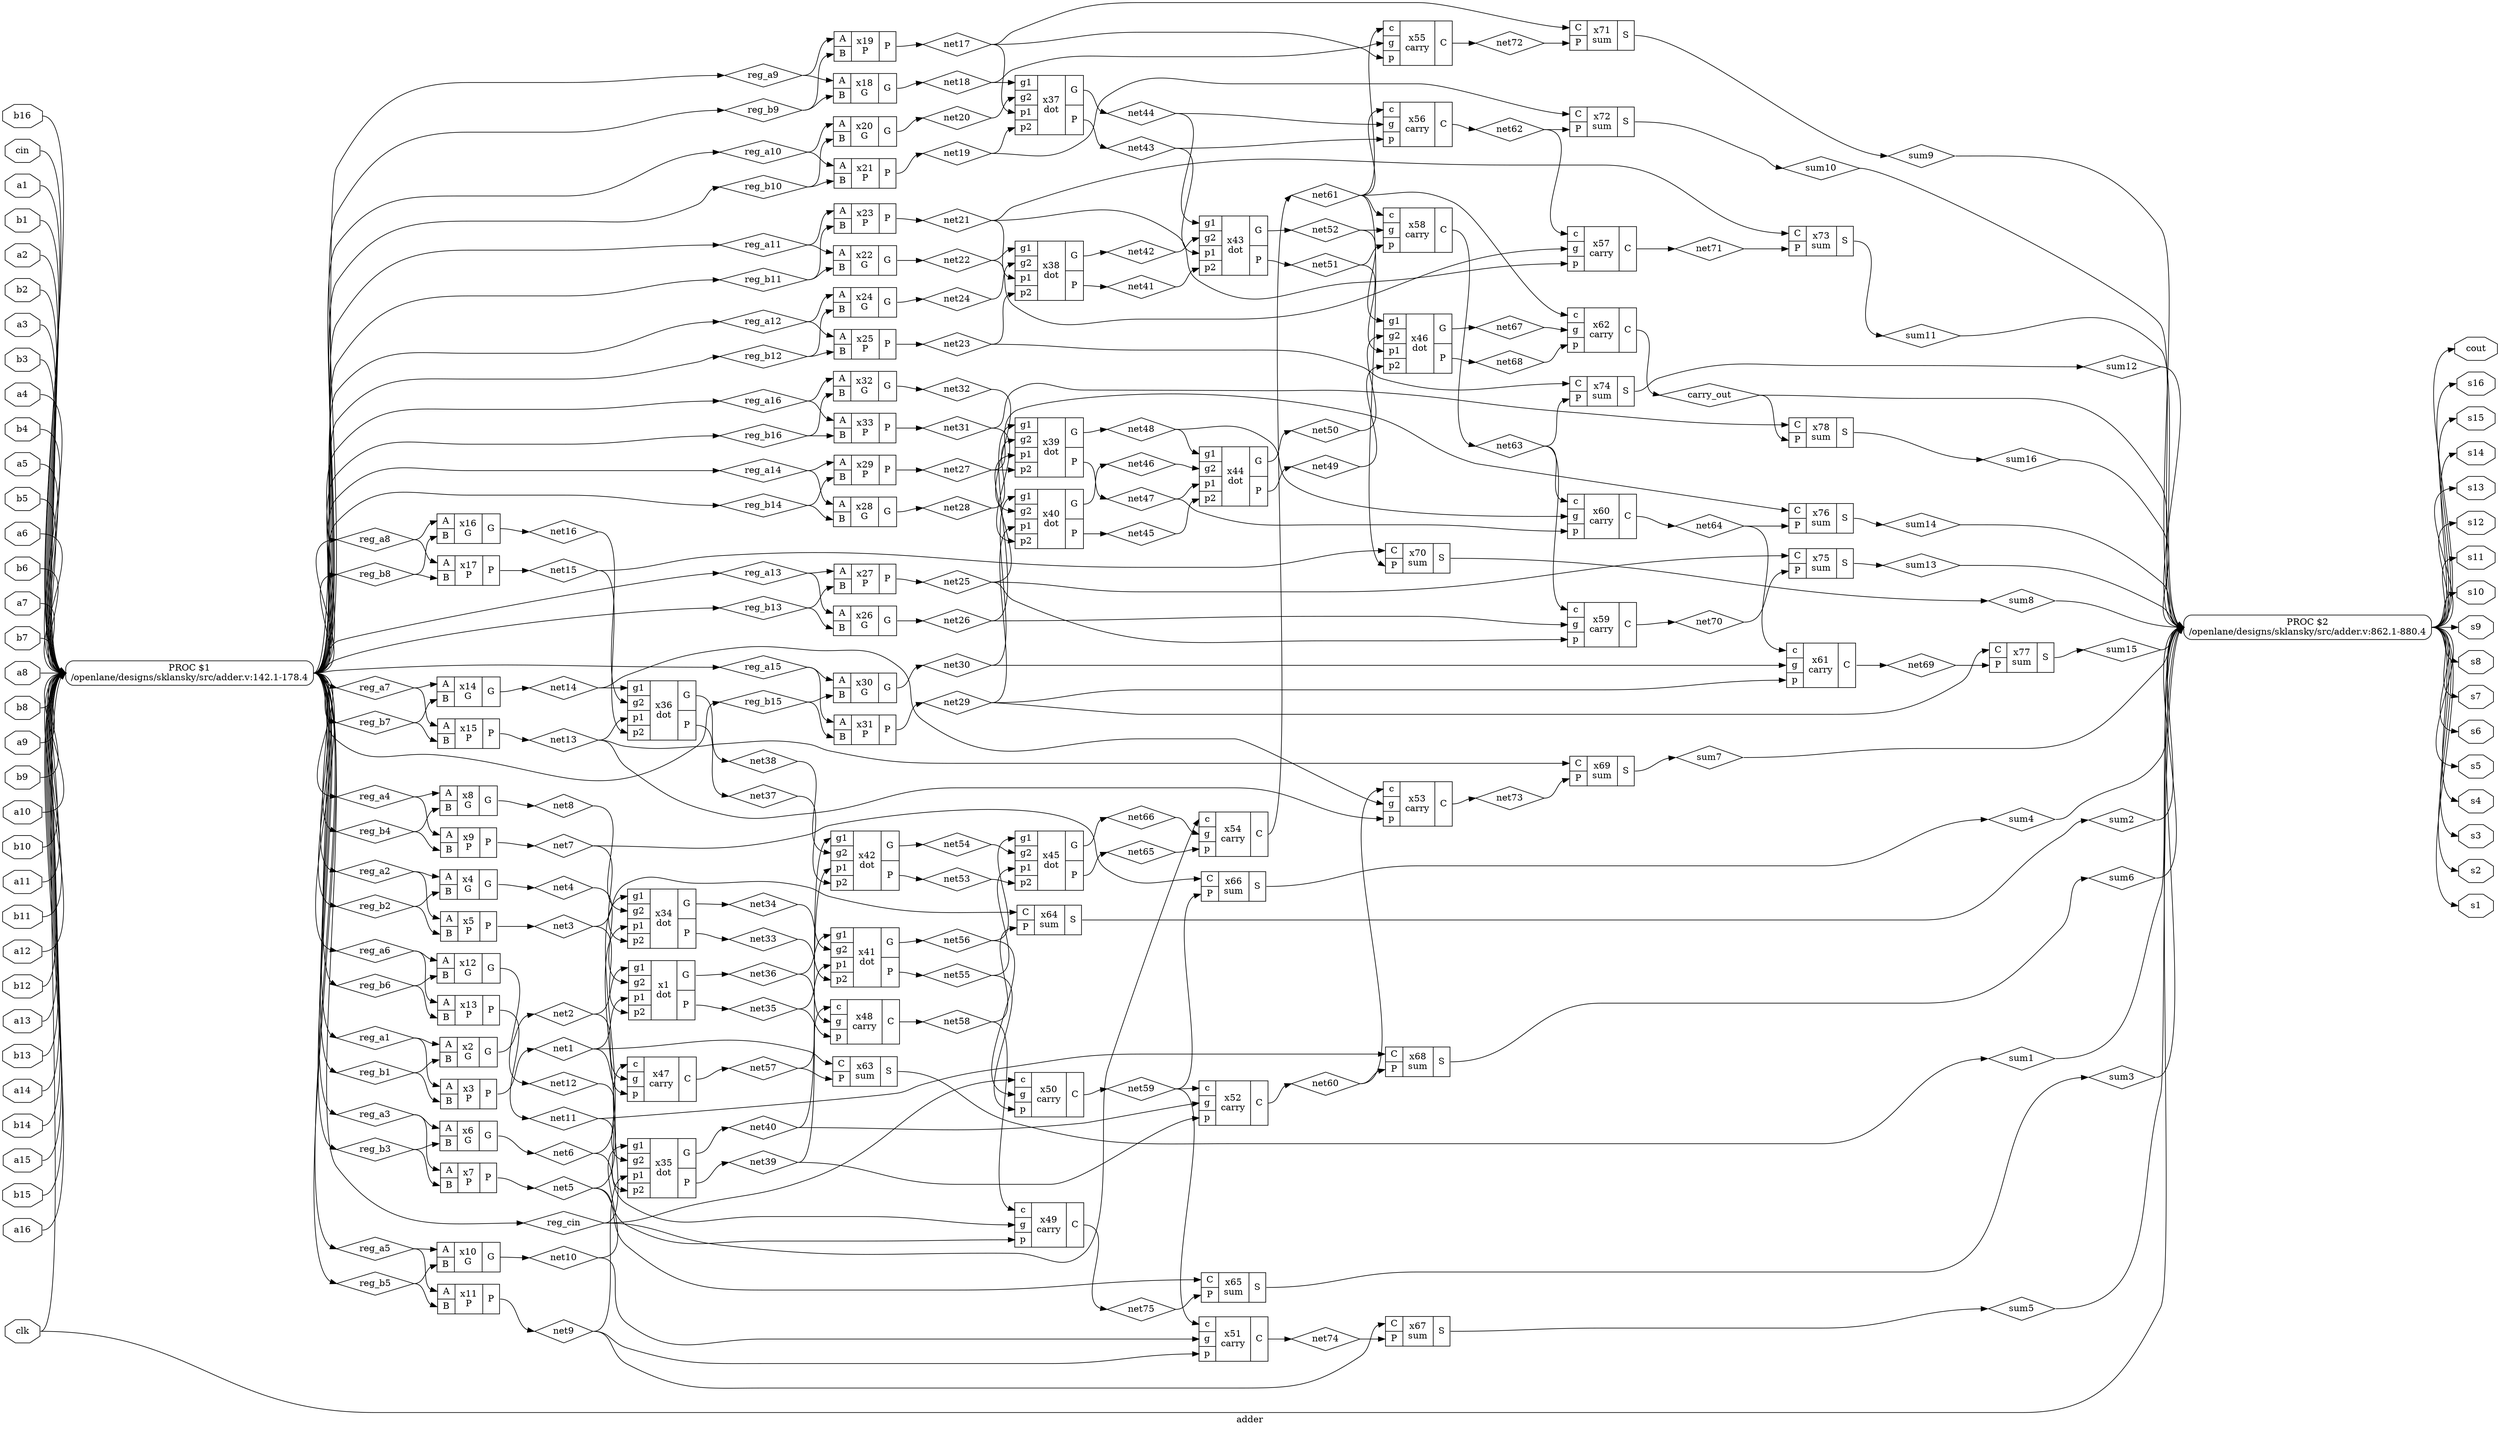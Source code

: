 digraph "adder" {
label="adder";
rankdir="LR";
remincross=true;
n51 [ shape=diamond, label="carry_out", color="black", fontcolor="black" ];
n52 [ shape=diamond, label="sum16", color="black", fontcolor="black" ];
n53 [ shape=diamond, label="sum15", color="black", fontcolor="black" ];
n54 [ shape=diamond, label="sum14", color="black", fontcolor="black" ];
n55 [ shape=diamond, label="sum13", color="black", fontcolor="black" ];
n56 [ shape=diamond, label="sum12", color="black", fontcolor="black" ];
n57 [ shape=diamond, label="sum11", color="black", fontcolor="black" ];
n58 [ shape=diamond, label="sum10", color="black", fontcolor="black" ];
n59 [ shape=diamond, label="sum9", color="black", fontcolor="black" ];
n60 [ shape=diamond, label="sum8", color="black", fontcolor="black" ];
n61 [ shape=diamond, label="sum7", color="black", fontcolor="black" ];
n62 [ shape=diamond, label="sum6", color="black", fontcolor="black" ];
n63 [ shape=diamond, label="sum5", color="black", fontcolor="black" ];
n64 [ shape=diamond, label="sum4", color="black", fontcolor="black" ];
n65 [ shape=diamond, label="sum3", color="black", fontcolor="black" ];
n66 [ shape=diamond, label="sum2", color="black", fontcolor="black" ];
n67 [ shape=diamond, label="sum1", color="black", fontcolor="black" ];
n68 [ shape=diamond, label="reg_cin", color="black", fontcolor="black" ];
n69 [ shape=diamond, label="reg_b16", color="black", fontcolor="black" ];
n70 [ shape=diamond, label="reg_b15", color="black", fontcolor="black" ];
n71 [ shape=diamond, label="reg_b14", color="black", fontcolor="black" ];
n72 [ shape=diamond, label="reg_b13", color="black", fontcolor="black" ];
n73 [ shape=diamond, label="reg_b12", color="black", fontcolor="black" ];
n74 [ shape=diamond, label="reg_b11", color="black", fontcolor="black" ];
n75 [ shape=diamond, label="reg_b10", color="black", fontcolor="black" ];
n76 [ shape=diamond, label="reg_b9", color="black", fontcolor="black" ];
n77 [ shape=diamond, label="reg_b8", color="black", fontcolor="black" ];
n78 [ shape=diamond, label="reg_b7", color="black", fontcolor="black" ];
n79 [ shape=diamond, label="reg_b6", color="black", fontcolor="black" ];
n80 [ shape=diamond, label="reg_b5", color="black", fontcolor="black" ];
n81 [ shape=diamond, label="reg_b4", color="black", fontcolor="black" ];
n82 [ shape=diamond, label="reg_b3", color="black", fontcolor="black" ];
n83 [ shape=diamond, label="reg_b2", color="black", fontcolor="black" ];
n84 [ shape=diamond, label="reg_b1", color="black", fontcolor="black" ];
n85 [ shape=diamond, label="reg_a16", color="black", fontcolor="black" ];
n86 [ shape=diamond, label="reg_a15", color="black", fontcolor="black" ];
n87 [ shape=diamond, label="reg_a14", color="black", fontcolor="black" ];
n88 [ shape=diamond, label="reg_a13", color="black", fontcolor="black" ];
n89 [ shape=diamond, label="reg_a12", color="black", fontcolor="black" ];
n90 [ shape=diamond, label="reg_a11", color="black", fontcolor="black" ];
n91 [ shape=diamond, label="reg_a10", color="black", fontcolor="black" ];
n92 [ shape=diamond, label="reg_a9", color="black", fontcolor="black" ];
n93 [ shape=diamond, label="reg_a8", color="black", fontcolor="black" ];
n94 [ shape=diamond, label="reg_a7", color="black", fontcolor="black" ];
n95 [ shape=diamond, label="reg_a6", color="black", fontcolor="black" ];
n96 [ shape=diamond, label="reg_a5", color="black", fontcolor="black" ];
n97 [ shape=diamond, label="reg_a4", color="black", fontcolor="black" ];
n98 [ shape=diamond, label="reg_a3", color="black", fontcolor="black" ];
n99 [ shape=diamond, label="reg_a2", color="black", fontcolor="black" ];
n100 [ shape=diamond, label="reg_a1", color="black", fontcolor="black" ];
n101 [ shape=diamond, label="net9", color="black", fontcolor="black" ];
n102 [ shape=diamond, label="net8", color="black", fontcolor="black" ];
n103 [ shape=diamond, label="net7", color="black", fontcolor="black" ];
n104 [ shape=diamond, label="net6", color="black", fontcolor="black" ];
n105 [ shape=diamond, label="net5", color="black", fontcolor="black" ];
n106 [ shape=diamond, label="net4", color="black", fontcolor="black" ];
n107 [ shape=diamond, label="net3", color="black", fontcolor="black" ];
n108 [ shape=diamond, label="net2", color="black", fontcolor="black" ];
n109 [ shape=diamond, label="net1", color="black", fontcolor="black" ];
n110 [ shape=diamond, label="net75", color="black", fontcolor="black" ];
n111 [ shape=diamond, label="net74", color="black", fontcolor="black" ];
n112 [ shape=diamond, label="net73", color="black", fontcolor="black" ];
n113 [ shape=diamond, label="net72", color="black", fontcolor="black" ];
n114 [ shape=diamond, label="net71", color="black", fontcolor="black" ];
n115 [ shape=diamond, label="net70", color="black", fontcolor="black" ];
n116 [ shape=diamond, label="net69", color="black", fontcolor="black" ];
n117 [ shape=diamond, label="net68", color="black", fontcolor="black" ];
n118 [ shape=diamond, label="net67", color="black", fontcolor="black" ];
n119 [ shape=diamond, label="net66", color="black", fontcolor="black" ];
n120 [ shape=diamond, label="net65", color="black", fontcolor="black" ];
n121 [ shape=diamond, label="net64", color="black", fontcolor="black" ];
n122 [ shape=diamond, label="net63", color="black", fontcolor="black" ];
n123 [ shape=diamond, label="net62", color="black", fontcolor="black" ];
n124 [ shape=diamond, label="net61", color="black", fontcolor="black" ];
n125 [ shape=diamond, label="net60", color="black", fontcolor="black" ];
n126 [ shape=diamond, label="net59", color="black", fontcolor="black" ];
n127 [ shape=diamond, label="net58", color="black", fontcolor="black" ];
n128 [ shape=diamond, label="net57", color="black", fontcolor="black" ];
n129 [ shape=diamond, label="net56", color="black", fontcolor="black" ];
n130 [ shape=diamond, label="net55", color="black", fontcolor="black" ];
n131 [ shape=diamond, label="net54", color="black", fontcolor="black" ];
n132 [ shape=diamond, label="net53", color="black", fontcolor="black" ];
n133 [ shape=diamond, label="net52", color="black", fontcolor="black" ];
n134 [ shape=diamond, label="net51", color="black", fontcolor="black" ];
n135 [ shape=diamond, label="net50", color="black", fontcolor="black" ];
n136 [ shape=diamond, label="net49", color="black", fontcolor="black" ];
n137 [ shape=diamond, label="net48", color="black", fontcolor="black" ];
n138 [ shape=diamond, label="net47", color="black", fontcolor="black" ];
n139 [ shape=diamond, label="net46", color="black", fontcolor="black" ];
n140 [ shape=diamond, label="net45", color="black", fontcolor="black" ];
n141 [ shape=diamond, label="net44", color="black", fontcolor="black" ];
n142 [ shape=diamond, label="net43", color="black", fontcolor="black" ];
n143 [ shape=diamond, label="net42", color="black", fontcolor="black" ];
n144 [ shape=diamond, label="net41", color="black", fontcolor="black" ];
n145 [ shape=diamond, label="net40", color="black", fontcolor="black" ];
n146 [ shape=diamond, label="net39", color="black", fontcolor="black" ];
n147 [ shape=diamond, label="net38", color="black", fontcolor="black" ];
n148 [ shape=diamond, label="net37", color="black", fontcolor="black" ];
n149 [ shape=diamond, label="net36", color="black", fontcolor="black" ];
n150 [ shape=diamond, label="net35", color="black", fontcolor="black" ];
n151 [ shape=diamond, label="net34", color="black", fontcolor="black" ];
n152 [ shape=diamond, label="net33", color="black", fontcolor="black" ];
n153 [ shape=diamond, label="net32", color="black", fontcolor="black" ];
n154 [ shape=diamond, label="net31", color="black", fontcolor="black" ];
n155 [ shape=diamond, label="net30", color="black", fontcolor="black" ];
n156 [ shape=diamond, label="net29", color="black", fontcolor="black" ];
n157 [ shape=diamond, label="net28", color="black", fontcolor="black" ];
n158 [ shape=diamond, label="net27", color="black", fontcolor="black" ];
n159 [ shape=diamond, label="net26", color="black", fontcolor="black" ];
n160 [ shape=diamond, label="net25", color="black", fontcolor="black" ];
n161 [ shape=diamond, label="net24", color="black", fontcolor="black" ];
n162 [ shape=diamond, label="net23", color="black", fontcolor="black" ];
n163 [ shape=diamond, label="net22", color="black", fontcolor="black" ];
n164 [ shape=diamond, label="net21", color="black", fontcolor="black" ];
n165 [ shape=diamond, label="net20", color="black", fontcolor="black" ];
n166 [ shape=diamond, label="net19", color="black", fontcolor="black" ];
n167 [ shape=diamond, label="net18", color="black", fontcolor="black" ];
n168 [ shape=diamond, label="net17", color="black", fontcolor="black" ];
n169 [ shape=diamond, label="net16", color="black", fontcolor="black" ];
n170 [ shape=diamond, label="net15", color="black", fontcolor="black" ];
n171 [ shape=diamond, label="net14", color="black", fontcolor="black" ];
n172 [ shape=diamond, label="net13", color="black", fontcolor="black" ];
n173 [ shape=diamond, label="net12", color="black", fontcolor="black" ];
n174 [ shape=diamond, label="net11", color="black", fontcolor="black" ];
n175 [ shape=diamond, label="net10", color="black", fontcolor="black" ];
n176 [ shape=octagon, label="clk", color="black", fontcolor="black" ];
n177 [ shape=octagon, label="cin", color="black", fontcolor="black" ];
n178 [ shape=octagon, label="a1", color="black", fontcolor="black" ];
n179 [ shape=octagon, label="b1", color="black", fontcolor="black" ];
n180 [ shape=octagon, label="a2", color="black", fontcolor="black" ];
n181 [ shape=octagon, label="b2", color="black", fontcolor="black" ];
n182 [ shape=octagon, label="a3", color="black", fontcolor="black" ];
n183 [ shape=octagon, label="b3", color="black", fontcolor="black" ];
n184 [ shape=octagon, label="a4", color="black", fontcolor="black" ];
n185 [ shape=octagon, label="b4", color="black", fontcolor="black" ];
n186 [ shape=octagon, label="a5", color="black", fontcolor="black" ];
n187 [ shape=octagon, label="b5", color="black", fontcolor="black" ];
n188 [ shape=octagon, label="a6", color="black", fontcolor="black" ];
n189 [ shape=octagon, label="b6", color="black", fontcolor="black" ];
n190 [ shape=octagon, label="a7", color="black", fontcolor="black" ];
n191 [ shape=octagon, label="b7", color="black", fontcolor="black" ];
n192 [ shape=octagon, label="a8", color="black", fontcolor="black" ];
n193 [ shape=octagon, label="b8", color="black", fontcolor="black" ];
n194 [ shape=octagon, label="a9", color="black", fontcolor="black" ];
n195 [ shape=octagon, label="b9", color="black", fontcolor="black" ];
n196 [ shape=octagon, label="a10", color="black", fontcolor="black" ];
n197 [ shape=octagon, label="b10", color="black", fontcolor="black" ];
n198 [ shape=octagon, label="a11", color="black", fontcolor="black" ];
n199 [ shape=octagon, label="b11", color="black", fontcolor="black" ];
n200 [ shape=octagon, label="a12", color="black", fontcolor="black" ];
n201 [ shape=octagon, label="b12", color="black", fontcolor="black" ];
n202 [ shape=octagon, label="a13", color="black", fontcolor="black" ];
n203 [ shape=octagon, label="b13", color="black", fontcolor="black" ];
n204 [ shape=octagon, label="a14", color="black", fontcolor="black" ];
n205 [ shape=octagon, label="b14", color="black", fontcolor="black" ];
n206 [ shape=octagon, label="a15", color="black", fontcolor="black" ];
n207 [ shape=octagon, label="b15", color="black", fontcolor="black" ];
n208 [ shape=octagon, label="a16", color="black", fontcolor="black" ];
n209 [ shape=octagon, label="b16", color="black", fontcolor="black" ];
n210 [ shape=octagon, label="cout", color="black", fontcolor="black" ];
n211 [ shape=octagon, label="s16", color="black", fontcolor="black" ];
n212 [ shape=octagon, label="s15", color="black", fontcolor="black" ];
n213 [ shape=octagon, label="s14", color="black", fontcolor="black" ];
n214 [ shape=octagon, label="s13", color="black", fontcolor="black" ];
n215 [ shape=octagon, label="s12", color="black", fontcolor="black" ];
n216 [ shape=octagon, label="s11", color="black", fontcolor="black" ];
n217 [ shape=octagon, label="s10", color="black", fontcolor="black" ];
n218 [ shape=octagon, label="s9", color="black", fontcolor="black" ];
n219 [ shape=octagon, label="s8", color="black", fontcolor="black" ];
n220 [ shape=octagon, label="s7", color="black", fontcolor="black" ];
n221 [ shape=octagon, label="s6", color="black", fontcolor="black" ];
n222 [ shape=octagon, label="s5", color="black", fontcolor="black" ];
n223 [ shape=octagon, label="s4", color="black", fontcolor="black" ];
n224 [ shape=octagon, label="s3", color="black", fontcolor="black" ];
n225 [ shape=octagon, label="s2", color="black", fontcolor="black" ];
n226 [ shape=octagon, label="s1", color="black", fontcolor="black" ];
c230 [ shape=record, label="{{<p227> C|<p228> P}|x78\nsum|{<p229> S}}",  ];
c231 [ shape=record, label="{{<p227> C|<p228> P}|x77\nsum|{<p229> S}}",  ];
c232 [ shape=record, label="{{<p227> C|<p228> P}|x76\nsum|{<p229> S}}",  ];
c233 [ shape=record, label="{{<p227> C|<p228> P}|x75\nsum|{<p229> S}}",  ];
c234 [ shape=record, label="{{<p227> C|<p228> P}|x74\nsum|{<p229> S}}",  ];
c235 [ shape=record, label="{{<p227> C|<p228> P}|x73\nsum|{<p229> S}}",  ];
c236 [ shape=record, label="{{<p227> C|<p228> P}|x72\nsum|{<p229> S}}",  ];
c237 [ shape=record, label="{{<p227> C|<p228> P}|x71\nsum|{<p229> S}}",  ];
c238 [ shape=record, label="{{<p227> C|<p228> P}|x70\nsum|{<p229> S}}",  ];
c239 [ shape=record, label="{{<p227> C|<p228> P}|x69\nsum|{<p229> S}}",  ];
c240 [ shape=record, label="{{<p227> C|<p228> P}|x68\nsum|{<p229> S}}",  ];
c241 [ shape=record, label="{{<p227> C|<p228> P}|x67\nsum|{<p229> S}}",  ];
c242 [ shape=record, label="{{<p227> C|<p228> P}|x66\nsum|{<p229> S}}",  ];
c243 [ shape=record, label="{{<p227> C|<p228> P}|x65\nsum|{<p229> S}}",  ];
c244 [ shape=record, label="{{<p227> C|<p228> P}|x64\nsum|{<p229> S}}",  ];
c245 [ shape=record, label="{{<p227> C|<p228> P}|x63\nsum|{<p229> S}}",  ];
c249 [ shape=record, label="{{<p246> c|<p247> g|<p248> p}|x62\ncarry|{<p227> C}}",  ];
c250 [ shape=record, label="{{<p246> c|<p247> g|<p248> p}|x61\ncarry|{<p227> C}}",  ];
c251 [ shape=record, label="{{<p246> c|<p247> g|<p248> p}|x60\ncarry|{<p227> C}}",  ];
c252 [ shape=record, label="{{<p246> c|<p247> g|<p248> p}|x59\ncarry|{<p227> C}}",  ];
c253 [ shape=record, label="{{<p246> c|<p247> g|<p248> p}|x58\ncarry|{<p227> C}}",  ];
c254 [ shape=record, label="{{<p246> c|<p247> g|<p248> p}|x57\ncarry|{<p227> C}}",  ];
c255 [ shape=record, label="{{<p246> c|<p247> g|<p248> p}|x56\ncarry|{<p227> C}}",  ];
c256 [ shape=record, label="{{<p246> c|<p247> g|<p248> p}|x55\ncarry|{<p227> C}}",  ];
c257 [ shape=record, label="{{<p246> c|<p247> g|<p248> p}|x54\ncarry|{<p227> C}}",  ];
c258 [ shape=record, label="{{<p246> c|<p247> g|<p248> p}|x53\ncarry|{<p227> C}}",  ];
c259 [ shape=record, label="{{<p246> c|<p247> g|<p248> p}|x52\ncarry|{<p227> C}}",  ];
c260 [ shape=record, label="{{<p246> c|<p247> g|<p248> p}|x51\ncarry|{<p227> C}}",  ];
c261 [ shape=record, label="{{<p246> c|<p247> g|<p248> p}|x50\ncarry|{<p227> C}}",  ];
c262 [ shape=record, label="{{<p246> c|<p247> g|<p248> p}|x49\ncarry|{<p227> C}}",  ];
c263 [ shape=record, label="{{<p246> c|<p247> g|<p248> p}|x48\ncarry|{<p227> C}}",  ];
c264 [ shape=record, label="{{<p246> c|<p247> g|<p248> p}|x47\ncarry|{<p227> C}}",  ];
c270 [ shape=record, label="{{<p265> g1|<p266> g2|<p267> p1|<p268> p2}|x46\ndot|{<p269> G|<p228> P}}",  ];
c271 [ shape=record, label="{{<p265> g1|<p266> g2|<p267> p1|<p268> p2}|x45\ndot|{<p269> G|<p228> P}}",  ];
c272 [ shape=record, label="{{<p265> g1|<p266> g2|<p267> p1|<p268> p2}|x44\ndot|{<p269> G|<p228> P}}",  ];
c273 [ shape=record, label="{{<p265> g1|<p266> g2|<p267> p1|<p268> p2}|x43\ndot|{<p269> G|<p228> P}}",  ];
c274 [ shape=record, label="{{<p265> g1|<p266> g2|<p267> p1|<p268> p2}|x42\ndot|{<p269> G|<p228> P}}",  ];
c275 [ shape=record, label="{{<p265> g1|<p266> g2|<p267> p1|<p268> p2}|x41\ndot|{<p269> G|<p228> P}}",  ];
c276 [ shape=record, label="{{<p265> g1|<p266> g2|<p267> p1|<p268> p2}|x40\ndot|{<p269> G|<p228> P}}",  ];
c277 [ shape=record, label="{{<p265> g1|<p266> g2|<p267> p1|<p268> p2}|x39\ndot|{<p269> G|<p228> P}}",  ];
c278 [ shape=record, label="{{<p265> g1|<p266> g2|<p267> p1|<p268> p2}|x38\ndot|{<p269> G|<p228> P}}",  ];
c279 [ shape=record, label="{{<p265> g1|<p266> g2|<p267> p1|<p268> p2}|x37\ndot|{<p269> G|<p228> P}}",  ];
c280 [ shape=record, label="{{<p265> g1|<p266> g2|<p267> p1|<p268> p2}|x36\ndot|{<p269> G|<p228> P}}",  ];
c281 [ shape=record, label="{{<p265> g1|<p266> g2|<p267> p1|<p268> p2}|x35\ndot|{<p269> G|<p228> P}}",  ];
c282 [ shape=record, label="{{<p265> g1|<p266> g2|<p267> p1|<p268> p2}|x34\ndot|{<p269> G|<p228> P}}",  ];
c285 [ shape=record, label="{{<p283> A|<p284> B}|x33\nP|{<p228> P}}",  ];
c286 [ shape=record, label="{{<p283> A|<p284> B}|x32\nG|{<p269> G}}",  ];
c287 [ shape=record, label="{{<p283> A|<p284> B}|x31\nP|{<p228> P}}",  ];
c288 [ shape=record, label="{{<p283> A|<p284> B}|x30\nG|{<p269> G}}",  ];
c289 [ shape=record, label="{{<p283> A|<p284> B}|x29\nP|{<p228> P}}",  ];
c290 [ shape=record, label="{{<p283> A|<p284> B}|x28\nG|{<p269> G}}",  ];
c291 [ shape=record, label="{{<p283> A|<p284> B}|x27\nP|{<p228> P}}",  ];
c292 [ shape=record, label="{{<p283> A|<p284> B}|x26\nG|{<p269> G}}",  ];
c293 [ shape=record, label="{{<p283> A|<p284> B}|x25\nP|{<p228> P}}",  ];
c294 [ shape=record, label="{{<p283> A|<p284> B}|x24\nG|{<p269> G}}",  ];
c295 [ shape=record, label="{{<p283> A|<p284> B}|x23\nP|{<p228> P}}",  ];
c296 [ shape=record, label="{{<p283> A|<p284> B}|x22\nG|{<p269> G}}",  ];
c297 [ shape=record, label="{{<p283> A|<p284> B}|x21\nP|{<p228> P}}",  ];
c298 [ shape=record, label="{{<p283> A|<p284> B}|x20\nG|{<p269> G}}",  ];
c299 [ shape=record, label="{{<p283> A|<p284> B}|x19\nP|{<p228> P}}",  ];
c300 [ shape=record, label="{{<p283> A|<p284> B}|x18\nG|{<p269> G}}",  ];
c301 [ shape=record, label="{{<p283> A|<p284> B}|x17\nP|{<p228> P}}",  ];
c302 [ shape=record, label="{{<p283> A|<p284> B}|x16\nG|{<p269> G}}",  ];
c303 [ shape=record, label="{{<p283> A|<p284> B}|x15\nP|{<p228> P}}",  ];
c304 [ shape=record, label="{{<p283> A|<p284> B}|x14\nG|{<p269> G}}",  ];
c305 [ shape=record, label="{{<p283> A|<p284> B}|x13\nP|{<p228> P}}",  ];
c306 [ shape=record, label="{{<p283> A|<p284> B}|x12\nG|{<p269> G}}",  ];
c307 [ shape=record, label="{{<p283> A|<p284> B}|x11\nP|{<p228> P}}",  ];
c308 [ shape=record, label="{{<p283> A|<p284> B}|x10\nG|{<p269> G}}",  ];
c309 [ shape=record, label="{{<p283> A|<p284> B}|x9\nP|{<p228> P}}",  ];
c310 [ shape=record, label="{{<p283> A|<p284> B}|x8\nG|{<p269> G}}",  ];
c311 [ shape=record, label="{{<p283> A|<p284> B}|x7\nP|{<p228> P}}",  ];
c312 [ shape=record, label="{{<p283> A|<p284> B}|x6\nG|{<p269> G}}",  ];
c313 [ shape=record, label="{{<p283> A|<p284> B}|x5\nP|{<p228> P}}",  ];
c314 [ shape=record, label="{{<p283> A|<p284> B}|x4\nG|{<p269> G}}",  ];
c315 [ shape=record, label="{{<p283> A|<p284> B}|x3\nP|{<p228> P}}",  ];
c316 [ shape=record, label="{{<p283> A|<p284> B}|x2\nG|{<p269> G}}",  ];
c317 [ shape=record, label="{{<p265> g1|<p266> g2|<p267> p1|<p268> p2}|x1\ndot|{<p269> G|<p228> P}}",  ];
p0 [shape=box, style=rounded, label="PROC $2\n/openlane/designs/sklansky/src/adder.v:862.1-880.4", ];
p1 [shape=box, style=rounded, label="PROC $1\n/openlane/designs/sklansky/src/adder.v:142.1-178.4", ];
p1:e -> n100:w [color="black", fontcolor="black", label=""];
n100:e -> c315:p283:w [color="black", fontcolor="black", label=""];
n100:e -> c316:p283:w [color="black", fontcolor="black", label=""];
c307:p228:e -> n101:w [color="black", fontcolor="black", label=""];
n101:e -> c241:p227:w [color="black", fontcolor="black", label=""];
n101:e -> c260:p248:w [color="black", fontcolor="black", label=""];
n101:e -> c281:p267:w [color="black", fontcolor="black", label=""];
c310:p269:e -> n102:w [color="black", fontcolor="black", label=""];
n102:e -> c282:p266:w [color="black", fontcolor="black", label=""];
c309:p228:e -> n103:w [color="black", fontcolor="black", label=""];
n103:e -> c242:p227:w [color="black", fontcolor="black", label=""];
n103:e -> c282:p268:w [color="black", fontcolor="black", label=""];
c312:p269:e -> n104:w [color="black", fontcolor="black", label=""];
n104:e -> c262:p247:w [color="black", fontcolor="black", label=""];
n104:e -> c282:p265:w [color="black", fontcolor="black", label=""];
c311:p228:e -> n105:w [color="black", fontcolor="black", label=""];
n105:e -> c243:p227:w [color="black", fontcolor="black", label=""];
n105:e -> c262:p248:w [color="black", fontcolor="black", label=""];
n105:e -> c282:p267:w [color="black", fontcolor="black", label=""];
c314:p269:e -> n106:w [color="black", fontcolor="black", label=""];
n106:e -> c317:p266:w [color="black", fontcolor="black", label=""];
c313:p228:e -> n107:w [color="black", fontcolor="black", label=""];
n107:e -> c244:p227:w [color="black", fontcolor="black", label=""];
n107:e -> c317:p268:w [color="black", fontcolor="black", label=""];
c316:p269:e -> n108:w [color="black", fontcolor="black", label=""];
n108:e -> c264:p247:w [color="black", fontcolor="black", label=""];
n108:e -> c317:p265:w [color="black", fontcolor="black", label=""];
c315:p228:e -> n109:w [color="black", fontcolor="black", label=""];
n109:e -> c245:p227:w [color="black", fontcolor="black", label=""];
n109:e -> c264:p248:w [color="black", fontcolor="black", label=""];
n109:e -> c317:p267:w [color="black", fontcolor="black", label=""];
c262:p227:e -> n110:w [color="black", fontcolor="black", label=""];
n110:e -> c243:p228:w [color="black", fontcolor="black", label=""];
c260:p227:e -> n111:w [color="black", fontcolor="black", label=""];
n111:e -> c241:p228:w [color="black", fontcolor="black", label=""];
c258:p227:e -> n112:w [color="black", fontcolor="black", label=""];
n112:e -> c239:p228:w [color="black", fontcolor="black", label=""];
c256:p227:e -> n113:w [color="black", fontcolor="black", label=""];
n113:e -> c237:p228:w [color="black", fontcolor="black", label=""];
c254:p227:e -> n114:w [color="black", fontcolor="black", label=""];
n114:e -> c235:p228:w [color="black", fontcolor="black", label=""];
c252:p227:e -> n115:w [color="black", fontcolor="black", label=""];
n115:e -> c233:p228:w [color="black", fontcolor="black", label=""];
c250:p227:e -> n116:w [color="black", fontcolor="black", label=""];
n116:e -> c231:p228:w [color="black", fontcolor="black", label=""];
c270:p228:e -> n117:w [color="black", fontcolor="black", label=""];
n117:e -> c249:p248:w [color="black", fontcolor="black", label=""];
c270:p269:e -> n118:w [color="black", fontcolor="black", label=""];
n118:e -> c249:p247:w [color="black", fontcolor="black", label=""];
c271:p269:e -> n119:w [color="black", fontcolor="black", label=""];
n119:e -> c257:p247:w [color="black", fontcolor="black", label=""];
c271:p228:e -> n120:w [color="black", fontcolor="black", label=""];
n120:e -> c257:p248:w [color="black", fontcolor="black", label=""];
c251:p227:e -> n121:w [color="black", fontcolor="black", label=""];
n121:e -> c232:p228:w [color="black", fontcolor="black", label=""];
n121:e -> c250:p246:w [color="black", fontcolor="black", label=""];
c253:p227:e -> n122:w [color="black", fontcolor="black", label=""];
n122:e -> c234:p228:w [color="black", fontcolor="black", label=""];
n122:e -> c251:p246:w [color="black", fontcolor="black", label=""];
n122:e -> c252:p246:w [color="black", fontcolor="black", label=""];
c255:p227:e -> n123:w [color="black", fontcolor="black", label=""];
n123:e -> c236:p228:w [color="black", fontcolor="black", label=""];
n123:e -> c254:p246:w [color="black", fontcolor="black", label=""];
c257:p227:e -> n124:w [color="black", fontcolor="black", label=""];
n124:e -> c238:p228:w [color="black", fontcolor="black", label=""];
n124:e -> c249:p246:w [color="black", fontcolor="black", label=""];
n124:e -> c253:p246:w [color="black", fontcolor="black", label=""];
n124:e -> c255:p246:w [color="black", fontcolor="black", label=""];
n124:e -> c256:p246:w [color="black", fontcolor="black", label=""];
c259:p227:e -> n125:w [color="black", fontcolor="black", label=""];
n125:e -> c240:p228:w [color="black", fontcolor="black", label=""];
n125:e -> c258:p246:w [color="black", fontcolor="black", label=""];
c261:p227:e -> n126:w [color="black", fontcolor="black", label=""];
n126:e -> c242:p228:w [color="black", fontcolor="black", label=""];
n126:e -> c259:p246:w [color="black", fontcolor="black", label=""];
n126:e -> c260:p246:w [color="black", fontcolor="black", label=""];
c263:p227:e -> n127:w [color="black", fontcolor="black", label=""];
n127:e -> c244:p228:w [color="black", fontcolor="black", label=""];
n127:e -> c262:p246:w [color="black", fontcolor="black", label=""];
c264:p227:e -> n128:w [color="black", fontcolor="black", label=""];
n128:e -> c245:p228:w [color="black", fontcolor="black", label=""];
n128:e -> c263:p246:w [color="black", fontcolor="black", label=""];
c275:p269:e -> n129:w [color="black", fontcolor="black", label=""];
n129:e -> c261:p247:w [color="black", fontcolor="black", label=""];
n129:e -> c271:p265:w [color="black", fontcolor="black", label=""];
c275:p228:e -> n130:w [color="black", fontcolor="black", label=""];
n130:e -> c261:p248:w [color="black", fontcolor="black", label=""];
n130:e -> c271:p267:w [color="black", fontcolor="black", label=""];
c274:p269:e -> n131:w [color="black", fontcolor="black", label=""];
n131:e -> c271:p266:w [color="black", fontcolor="black", label=""];
c274:p228:e -> n132:w [color="black", fontcolor="black", label=""];
n132:e -> c271:p268:w [color="black", fontcolor="black", label=""];
c273:p269:e -> n133:w [color="black", fontcolor="black", label=""];
n133:e -> c253:p247:w [color="black", fontcolor="black", label=""];
n133:e -> c270:p265:w [color="black", fontcolor="black", label=""];
c273:p228:e -> n134:w [color="black", fontcolor="black", label=""];
n134:e -> c253:p248:w [color="black", fontcolor="black", label=""];
n134:e -> c270:p267:w [color="black", fontcolor="black", label=""];
c272:p269:e -> n135:w [color="black", fontcolor="black", label=""];
n135:e -> c270:p266:w [color="black", fontcolor="black", label=""];
c272:p228:e -> n136:w [color="black", fontcolor="black", label=""];
n136:e -> c270:p268:w [color="black", fontcolor="black", label=""];
c277:p269:e -> n137:w [color="black", fontcolor="black", label=""];
n137:e -> c251:p247:w [color="black", fontcolor="black", label=""];
n137:e -> c272:p265:w [color="black", fontcolor="black", label=""];
c277:p228:e -> n138:w [color="black", fontcolor="black", label=""];
n138:e -> c251:p248:w [color="black", fontcolor="black", label=""];
n138:e -> c272:p267:w [color="black", fontcolor="black", label=""];
c276:p269:e -> n139:w [color="black", fontcolor="black", label=""];
n139:e -> c272:p266:w [color="black", fontcolor="black", label=""];
c276:p228:e -> n140:w [color="black", fontcolor="black", label=""];
n140:e -> c272:p268:w [color="black", fontcolor="black", label=""];
c279:p269:e -> n141:w [color="black", fontcolor="black", label=""];
n141:e -> c255:p247:w [color="black", fontcolor="black", label=""];
n141:e -> c273:p265:w [color="black", fontcolor="black", label=""];
c279:p228:e -> n142:w [color="black", fontcolor="black", label=""];
n142:e -> c255:p248:w [color="black", fontcolor="black", label=""];
n142:e -> c273:p267:w [color="black", fontcolor="black", label=""];
c278:p269:e -> n143:w [color="black", fontcolor="black", label=""];
n143:e -> c273:p266:w [color="black", fontcolor="black", label=""];
c278:p228:e -> n144:w [color="black", fontcolor="black", label=""];
n144:e -> c273:p268:w [color="black", fontcolor="black", label=""];
c281:p269:e -> n145:w [color="black", fontcolor="black", label=""];
n145:e -> c259:p247:w [color="black", fontcolor="black", label=""];
n145:e -> c274:p265:w [color="black", fontcolor="black", label=""];
c281:p228:e -> n146:w [color="black", fontcolor="black", label=""];
n146:e -> c259:p248:w [color="black", fontcolor="black", label=""];
n146:e -> c274:p267:w [color="black", fontcolor="black", label=""];
c280:p269:e -> n147:w [color="black", fontcolor="black", label=""];
n147:e -> c274:p266:w [color="black", fontcolor="black", label=""];
c280:p228:e -> n148:w [color="black", fontcolor="black", label=""];
n148:e -> c274:p268:w [color="black", fontcolor="black", label=""];
c317:p269:e -> n149:w [color="black", fontcolor="black", label=""];
n149:e -> c263:p247:w [color="black", fontcolor="black", label=""];
n149:e -> c275:p265:w [color="black", fontcolor="black", label=""];
c317:p228:e -> n150:w [color="black", fontcolor="black", label=""];
n150:e -> c263:p248:w [color="black", fontcolor="black", label=""];
n150:e -> c275:p267:w [color="black", fontcolor="black", label=""];
c282:p269:e -> n151:w [color="black", fontcolor="black", label=""];
n151:e -> c275:p266:w [color="black", fontcolor="black", label=""];
c282:p228:e -> n152:w [color="black", fontcolor="black", label=""];
n152:e -> c275:p268:w [color="black", fontcolor="black", label=""];
c286:p269:e -> n153:w [color="black", fontcolor="black", label=""];
n153:e -> c276:p266:w [color="black", fontcolor="black", label=""];
c285:p228:e -> n154:w [color="black", fontcolor="black", label=""];
n154:e -> c230:p227:w [color="black", fontcolor="black", label=""];
n154:e -> c276:p268:w [color="black", fontcolor="black", label=""];
c288:p269:e -> n155:w [color="black", fontcolor="black", label=""];
n155:e -> c250:p247:w [color="black", fontcolor="black", label=""];
n155:e -> c276:p265:w [color="black", fontcolor="black", label=""];
c287:p228:e -> n156:w [color="black", fontcolor="black", label=""];
n156:e -> c231:p227:w [color="black", fontcolor="black", label=""];
n156:e -> c250:p248:w [color="black", fontcolor="black", label=""];
n156:e -> c276:p267:w [color="black", fontcolor="black", label=""];
c290:p269:e -> n157:w [color="black", fontcolor="black", label=""];
n157:e -> c277:p266:w [color="black", fontcolor="black", label=""];
c289:p228:e -> n158:w [color="black", fontcolor="black", label=""];
n158:e -> c232:p227:w [color="black", fontcolor="black", label=""];
n158:e -> c277:p268:w [color="black", fontcolor="black", label=""];
c292:p269:e -> n159:w [color="black", fontcolor="black", label=""];
n159:e -> c252:p247:w [color="black", fontcolor="black", label=""];
n159:e -> c277:p265:w [color="black", fontcolor="black", label=""];
c291:p228:e -> n160:w [color="black", fontcolor="black", label=""];
n160:e -> c233:p227:w [color="black", fontcolor="black", label=""];
n160:e -> c252:p248:w [color="black", fontcolor="black", label=""];
n160:e -> c277:p267:w [color="black", fontcolor="black", label=""];
c294:p269:e -> n161:w [color="black", fontcolor="black", label=""];
n161:e -> c278:p266:w [color="black", fontcolor="black", label=""];
c293:p228:e -> n162:w [color="black", fontcolor="black", label=""];
n162:e -> c234:p227:w [color="black", fontcolor="black", label=""];
n162:e -> c278:p268:w [color="black", fontcolor="black", label=""];
c296:p269:e -> n163:w [color="black", fontcolor="black", label=""];
n163:e -> c254:p247:w [color="black", fontcolor="black", label=""];
n163:e -> c278:p265:w [color="black", fontcolor="black", label=""];
c295:p228:e -> n164:w [color="black", fontcolor="black", label=""];
n164:e -> c235:p227:w [color="black", fontcolor="black", label=""];
n164:e -> c254:p248:w [color="black", fontcolor="black", label=""];
n164:e -> c278:p267:w [color="black", fontcolor="black", label=""];
c298:p269:e -> n165:w [color="black", fontcolor="black", label=""];
n165:e -> c279:p266:w [color="black", fontcolor="black", label=""];
c297:p228:e -> n166:w [color="black", fontcolor="black", label=""];
n166:e -> c236:p227:w [color="black", fontcolor="black", label=""];
n166:e -> c279:p268:w [color="black", fontcolor="black", label=""];
c300:p269:e -> n167:w [color="black", fontcolor="black", label=""];
n167:e -> c256:p247:w [color="black", fontcolor="black", label=""];
n167:e -> c279:p265:w [color="black", fontcolor="black", label=""];
c299:p228:e -> n168:w [color="black", fontcolor="black", label=""];
n168:e -> c237:p227:w [color="black", fontcolor="black", label=""];
n168:e -> c256:p248:w [color="black", fontcolor="black", label=""];
n168:e -> c279:p267:w [color="black", fontcolor="black", label=""];
c302:p269:e -> n169:w [color="black", fontcolor="black", label=""];
n169:e -> c280:p266:w [color="black", fontcolor="black", label=""];
c301:p228:e -> n170:w [color="black", fontcolor="black", label=""];
n170:e -> c238:p227:w [color="black", fontcolor="black", label=""];
n170:e -> c280:p268:w [color="black", fontcolor="black", label=""];
c304:p269:e -> n171:w [color="black", fontcolor="black", label=""];
n171:e -> c258:p247:w [color="black", fontcolor="black", label=""];
n171:e -> c280:p265:w [color="black", fontcolor="black", label=""];
c303:p228:e -> n172:w [color="black", fontcolor="black", label=""];
n172:e -> c239:p227:w [color="black", fontcolor="black", label=""];
n172:e -> c258:p248:w [color="black", fontcolor="black", label=""];
n172:e -> c280:p267:w [color="black", fontcolor="black", label=""];
c306:p269:e -> n173:w [color="black", fontcolor="black", label=""];
n173:e -> c281:p266:w [color="black", fontcolor="black", label=""];
c305:p228:e -> n174:w [color="black", fontcolor="black", label=""];
n174:e -> c240:p227:w [color="black", fontcolor="black", label=""];
n174:e -> c281:p268:w [color="black", fontcolor="black", label=""];
c308:p269:e -> n175:w [color="black", fontcolor="black", label=""];
n175:e -> c260:p247:w [color="black", fontcolor="black", label=""];
n175:e -> c281:p265:w [color="black", fontcolor="black", label=""];
n176:e -> p0:w [color="black", fontcolor="black", label=""];
n176:e -> p1:w [color="black", fontcolor="black", label=""];
n177:e -> p1:w [color="black", fontcolor="black", label=""];
n178:e -> p1:w [color="black", fontcolor="black", label=""];
n179:e -> p1:w [color="black", fontcolor="black", label=""];
n180:e -> p1:w [color="black", fontcolor="black", label=""];
n181:e -> p1:w [color="black", fontcolor="black", label=""];
n182:e -> p1:w [color="black", fontcolor="black", label=""];
n183:e -> p1:w [color="black", fontcolor="black", label=""];
n184:e -> p1:w [color="black", fontcolor="black", label=""];
n185:e -> p1:w [color="black", fontcolor="black", label=""];
n186:e -> p1:w [color="black", fontcolor="black", label=""];
n187:e -> p1:w [color="black", fontcolor="black", label=""];
n188:e -> p1:w [color="black", fontcolor="black", label=""];
n189:e -> p1:w [color="black", fontcolor="black", label=""];
n190:e -> p1:w [color="black", fontcolor="black", label=""];
n191:e -> p1:w [color="black", fontcolor="black", label=""];
n192:e -> p1:w [color="black", fontcolor="black", label=""];
n193:e -> p1:w [color="black", fontcolor="black", label=""];
n194:e -> p1:w [color="black", fontcolor="black", label=""];
n195:e -> p1:w [color="black", fontcolor="black", label=""];
n196:e -> p1:w [color="black", fontcolor="black", label=""];
n197:e -> p1:w [color="black", fontcolor="black", label=""];
n198:e -> p1:w [color="black", fontcolor="black", label=""];
n199:e -> p1:w [color="black", fontcolor="black", label=""];
n200:e -> p1:w [color="black", fontcolor="black", label=""];
n201:e -> p1:w [color="black", fontcolor="black", label=""];
n202:e -> p1:w [color="black", fontcolor="black", label=""];
n203:e -> p1:w [color="black", fontcolor="black", label=""];
n204:e -> p1:w [color="black", fontcolor="black", label=""];
n205:e -> p1:w [color="black", fontcolor="black", label=""];
n206:e -> p1:w [color="black", fontcolor="black", label=""];
n207:e -> p1:w [color="black", fontcolor="black", label=""];
n208:e -> p1:w [color="black", fontcolor="black", label=""];
n209:e -> p1:w [color="black", fontcolor="black", label=""];
p0:e -> n210:w [color="black", fontcolor="black", label=""];
p0:e -> n211:w [color="black", fontcolor="black", label=""];
p0:e -> n212:w [color="black", fontcolor="black", label=""];
p0:e -> n213:w [color="black", fontcolor="black", label=""];
p0:e -> n214:w [color="black", fontcolor="black", label=""];
p0:e -> n215:w [color="black", fontcolor="black", label=""];
p0:e -> n216:w [color="black", fontcolor="black", label=""];
p0:e -> n217:w [color="black", fontcolor="black", label=""];
p0:e -> n218:w [color="black", fontcolor="black", label=""];
p0:e -> n219:w [color="black", fontcolor="black", label=""];
p0:e -> n220:w [color="black", fontcolor="black", label=""];
p0:e -> n221:w [color="black", fontcolor="black", label=""];
p0:e -> n222:w [color="black", fontcolor="black", label=""];
p0:e -> n223:w [color="black", fontcolor="black", label=""];
p0:e -> n224:w [color="black", fontcolor="black", label=""];
p0:e -> n225:w [color="black", fontcolor="black", label=""];
p0:e -> n226:w [color="black", fontcolor="black", label=""];
c249:p227:e -> n51:w [color="black", fontcolor="black", label=""];
n51:e -> c230:p228:w [color="black", fontcolor="black", label=""];
n51:e -> p0:w [color="black", fontcolor="black", label=""];
c230:p229:e -> n52:w [color="black", fontcolor="black", label=""];
n52:e -> p0:w [color="black", fontcolor="black", label=""];
c231:p229:e -> n53:w [color="black", fontcolor="black", label=""];
n53:e -> p0:w [color="black", fontcolor="black", label=""];
c232:p229:e -> n54:w [color="black", fontcolor="black", label=""];
n54:e -> p0:w [color="black", fontcolor="black", label=""];
c233:p229:e -> n55:w [color="black", fontcolor="black", label=""];
n55:e -> p0:w [color="black", fontcolor="black", label=""];
c234:p229:e -> n56:w [color="black", fontcolor="black", label=""];
n56:e -> p0:w [color="black", fontcolor="black", label=""];
c235:p229:e -> n57:w [color="black", fontcolor="black", label=""];
n57:e -> p0:w [color="black", fontcolor="black", label=""];
c236:p229:e -> n58:w [color="black", fontcolor="black", label=""];
n58:e -> p0:w [color="black", fontcolor="black", label=""];
c237:p229:e -> n59:w [color="black", fontcolor="black", label=""];
n59:e -> p0:w [color="black", fontcolor="black", label=""];
c238:p229:e -> n60:w [color="black", fontcolor="black", label=""];
n60:e -> p0:w [color="black", fontcolor="black", label=""];
c239:p229:e -> n61:w [color="black", fontcolor="black", label=""];
n61:e -> p0:w [color="black", fontcolor="black", label=""];
c240:p229:e -> n62:w [color="black", fontcolor="black", label=""];
n62:e -> p0:w [color="black", fontcolor="black", label=""];
c241:p229:e -> n63:w [color="black", fontcolor="black", label=""];
n63:e -> p0:w [color="black", fontcolor="black", label=""];
c242:p229:e -> n64:w [color="black", fontcolor="black", label=""];
n64:e -> p0:w [color="black", fontcolor="black", label=""];
c243:p229:e -> n65:w [color="black", fontcolor="black", label=""];
n65:e -> p0:w [color="black", fontcolor="black", label=""];
c244:p229:e -> n66:w [color="black", fontcolor="black", label=""];
n66:e -> p0:w [color="black", fontcolor="black", label=""];
c245:p229:e -> n67:w [color="black", fontcolor="black", label=""];
n67:e -> p0:w [color="black", fontcolor="black", label=""];
p1:e -> n68:w [color="black", fontcolor="black", label=""];
n68:e -> c257:p246:w [color="black", fontcolor="black", label=""];
n68:e -> c261:p246:w [color="black", fontcolor="black", label=""];
n68:e -> c264:p246:w [color="black", fontcolor="black", label=""];
p1:e -> n69:w [color="black", fontcolor="black", label=""];
n69:e -> c285:p284:w [color="black", fontcolor="black", label=""];
n69:e -> c286:p284:w [color="black", fontcolor="black", label=""];
p1:e -> n70:w [color="black", fontcolor="black", label=""];
n70:e -> c287:p284:w [color="black", fontcolor="black", label=""];
n70:e -> c288:p284:w [color="black", fontcolor="black", label=""];
p1:e -> n71:w [color="black", fontcolor="black", label=""];
n71:e -> c289:p284:w [color="black", fontcolor="black", label=""];
n71:e -> c290:p284:w [color="black", fontcolor="black", label=""];
p1:e -> n72:w [color="black", fontcolor="black", label=""];
n72:e -> c291:p284:w [color="black", fontcolor="black", label=""];
n72:e -> c292:p284:w [color="black", fontcolor="black", label=""];
p1:e -> n73:w [color="black", fontcolor="black", label=""];
n73:e -> c293:p284:w [color="black", fontcolor="black", label=""];
n73:e -> c294:p284:w [color="black", fontcolor="black", label=""];
p1:e -> n74:w [color="black", fontcolor="black", label=""];
n74:e -> c295:p284:w [color="black", fontcolor="black", label=""];
n74:e -> c296:p284:w [color="black", fontcolor="black", label=""];
p1:e -> n75:w [color="black", fontcolor="black", label=""];
n75:e -> c297:p284:w [color="black", fontcolor="black", label=""];
n75:e -> c298:p284:w [color="black", fontcolor="black", label=""];
p1:e -> n76:w [color="black", fontcolor="black", label=""];
n76:e -> c299:p284:w [color="black", fontcolor="black", label=""];
n76:e -> c300:p284:w [color="black", fontcolor="black", label=""];
p1:e -> n77:w [color="black", fontcolor="black", label=""];
n77:e -> c301:p284:w [color="black", fontcolor="black", label=""];
n77:e -> c302:p284:w [color="black", fontcolor="black", label=""];
p1:e -> n78:w [color="black", fontcolor="black", label=""];
n78:e -> c303:p284:w [color="black", fontcolor="black", label=""];
n78:e -> c304:p284:w [color="black", fontcolor="black", label=""];
p1:e -> n79:w [color="black", fontcolor="black", label=""];
n79:e -> c305:p284:w [color="black", fontcolor="black", label=""];
n79:e -> c306:p284:w [color="black", fontcolor="black", label=""];
p1:e -> n80:w [color="black", fontcolor="black", label=""];
n80:e -> c307:p284:w [color="black", fontcolor="black", label=""];
n80:e -> c308:p284:w [color="black", fontcolor="black", label=""];
p1:e -> n81:w [color="black", fontcolor="black", label=""];
n81:e -> c309:p284:w [color="black", fontcolor="black", label=""];
n81:e -> c310:p284:w [color="black", fontcolor="black", label=""];
p1:e -> n82:w [color="black", fontcolor="black", label=""];
n82:e -> c311:p284:w [color="black", fontcolor="black", label=""];
n82:e -> c312:p284:w [color="black", fontcolor="black", label=""];
p1:e -> n83:w [color="black", fontcolor="black", label=""];
n83:e -> c313:p284:w [color="black", fontcolor="black", label=""];
n83:e -> c314:p284:w [color="black", fontcolor="black", label=""];
p1:e -> n84:w [color="black", fontcolor="black", label=""];
n84:e -> c315:p284:w [color="black", fontcolor="black", label=""];
n84:e -> c316:p284:w [color="black", fontcolor="black", label=""];
p1:e -> n85:w [color="black", fontcolor="black", label=""];
n85:e -> c285:p283:w [color="black", fontcolor="black", label=""];
n85:e -> c286:p283:w [color="black", fontcolor="black", label=""];
p1:e -> n86:w [color="black", fontcolor="black", label=""];
n86:e -> c287:p283:w [color="black", fontcolor="black", label=""];
n86:e -> c288:p283:w [color="black", fontcolor="black", label=""];
p1:e -> n87:w [color="black", fontcolor="black", label=""];
n87:e -> c289:p283:w [color="black", fontcolor="black", label=""];
n87:e -> c290:p283:w [color="black", fontcolor="black", label=""];
p1:e -> n88:w [color="black", fontcolor="black", label=""];
n88:e -> c291:p283:w [color="black", fontcolor="black", label=""];
n88:e -> c292:p283:w [color="black", fontcolor="black", label=""];
p1:e -> n89:w [color="black", fontcolor="black", label=""];
n89:e -> c293:p283:w [color="black", fontcolor="black", label=""];
n89:e -> c294:p283:w [color="black", fontcolor="black", label=""];
p1:e -> n90:w [color="black", fontcolor="black", label=""];
n90:e -> c295:p283:w [color="black", fontcolor="black", label=""];
n90:e -> c296:p283:w [color="black", fontcolor="black", label=""];
p1:e -> n91:w [color="black", fontcolor="black", label=""];
n91:e -> c297:p283:w [color="black", fontcolor="black", label=""];
n91:e -> c298:p283:w [color="black", fontcolor="black", label=""];
p1:e -> n92:w [color="black", fontcolor="black", label=""];
n92:e -> c299:p283:w [color="black", fontcolor="black", label=""];
n92:e -> c300:p283:w [color="black", fontcolor="black", label=""];
p1:e -> n93:w [color="black", fontcolor="black", label=""];
n93:e -> c301:p283:w [color="black", fontcolor="black", label=""];
n93:e -> c302:p283:w [color="black", fontcolor="black", label=""];
p1:e -> n94:w [color="black", fontcolor="black", label=""];
n94:e -> c303:p283:w [color="black", fontcolor="black", label=""];
n94:e -> c304:p283:w [color="black", fontcolor="black", label=""];
p1:e -> n95:w [color="black", fontcolor="black", label=""];
n95:e -> c305:p283:w [color="black", fontcolor="black", label=""];
n95:e -> c306:p283:w [color="black", fontcolor="black", label=""];
p1:e -> n96:w [color="black", fontcolor="black", label=""];
n96:e -> c307:p283:w [color="black", fontcolor="black", label=""];
n96:e -> c308:p283:w [color="black", fontcolor="black", label=""];
p1:e -> n97:w [color="black", fontcolor="black", label=""];
n97:e -> c309:p283:w [color="black", fontcolor="black", label=""];
n97:e -> c310:p283:w [color="black", fontcolor="black", label=""];
p1:e -> n98:w [color="black", fontcolor="black", label=""];
n98:e -> c311:p283:w [color="black", fontcolor="black", label=""];
n98:e -> c312:p283:w [color="black", fontcolor="black", label=""];
p1:e -> n99:w [color="black", fontcolor="black", label=""];
n99:e -> c313:p283:w [color="black", fontcolor="black", label=""];
n99:e -> c314:p283:w [color="black", fontcolor="black", label=""];
}

